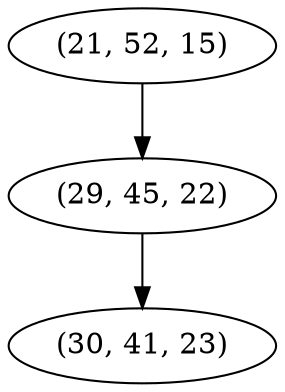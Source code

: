 digraph tree {
    "(21, 52, 15)";
    "(29, 45, 22)";
    "(30, 41, 23)";
    "(21, 52, 15)" -> "(29, 45, 22)";
    "(29, 45, 22)" -> "(30, 41, 23)";
}
